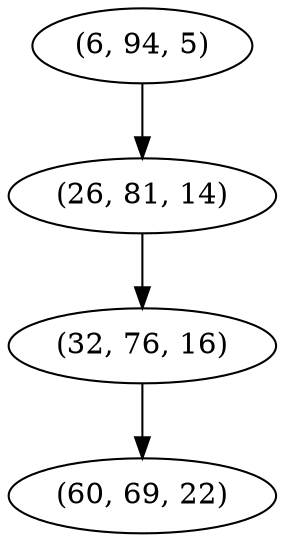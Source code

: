 digraph tree {
    "(6, 94, 5)";
    "(26, 81, 14)";
    "(32, 76, 16)";
    "(60, 69, 22)";
    "(6, 94, 5)" -> "(26, 81, 14)";
    "(26, 81, 14)" -> "(32, 76, 16)";
    "(32, 76, 16)" -> "(60, 69, 22)";
}
